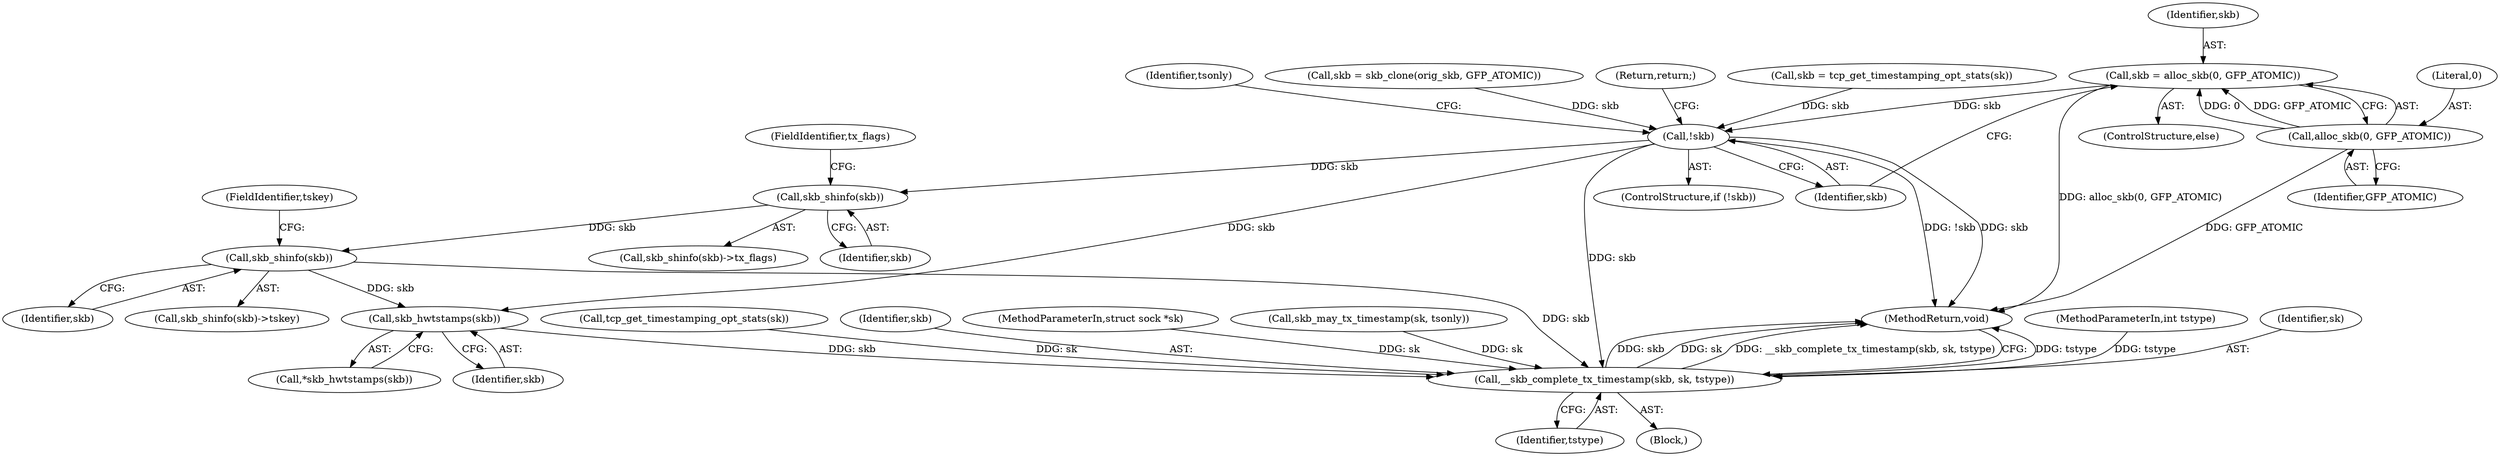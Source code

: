 digraph "0_linux_4ef1b2869447411ad3ef91ad7d4891a83c1a509a_0@pointer" {
"1000151" [label="(Call,skb = alloc_skb(0, GFP_ATOMIC))"];
"1000153" [label="(Call,alloc_skb(0, GFP_ATOMIC))"];
"1000164" [label="(Call,!skb)"];
"1000172" [label="(Call,skb_shinfo(skb))"];
"1000181" [label="(Call,skb_shinfo(skb))"];
"1000192" [label="(Call,skb_hwtstamps(skb))"];
"1000202" [label="(Call,__skb_complete_tx_timestamp(skb, sk, tstype))"];
"1000182" [label="(Identifier,skb)"];
"1000166" [label="(Return,return;)"];
"1000151" [label="(Call,skb = alloc_skb(0, GFP_ATOMIC))"];
"1000191" [label="(Call,*skb_hwtstamps(skb))"];
"1000180" [label="(Call,skb_shinfo(skb)->tskey)"];
"1000206" [label="(MethodReturn,void)"];
"1000155" [label="(Identifier,GFP_ATOMIC)"];
"1000205" [label="(Identifier,tstype)"];
"1000104" [label="(MethodParameterIn,int tstype)"];
"1000204" [label="(Identifier,sk)"];
"1000171" [label="(Call,skb_shinfo(skb)->tx_flags)"];
"1000165" [label="(Identifier,skb)"];
"1000164" [label="(Call,!skb)"];
"1000148" [label="(Call,tcp_get_timestamping_opt_stats(sk))"];
"1000203" [label="(Identifier,skb)"];
"1000146" [label="(Call,skb = tcp_get_timestamping_opt_stats(sk))"];
"1000183" [label="(FieldIdentifier,tskey)"];
"1000153" [label="(Call,alloc_skb(0, GFP_ATOMIC))"];
"1000168" [label="(Identifier,tsonly)"];
"1000103" [label="(MethodParameterIn,struct sock *sk)"];
"1000163" [label="(ControlStructure,if (!skb))"];
"1000202" [label="(Call,__skb_complete_tx_timestamp(skb, sk, tstype))"];
"1000154" [label="(Literal,0)"];
"1000192" [label="(Call,skb_hwtstamps(skb))"];
"1000152" [label="(Identifier,skb)"];
"1000174" [label="(FieldIdentifier,tx_flags)"];
"1000173" [label="(Identifier,skb)"];
"1000150" [label="(ControlStructure,else)"];
"1000105" [label="(Block,)"];
"1000158" [label="(Call,skb = skb_clone(orig_skb, GFP_ATOMIC))"];
"1000172" [label="(Call,skb_shinfo(skb))"];
"1000193" [label="(Identifier,skb)"];
"1000121" [label="(Call,skb_may_tx_timestamp(sk, tsonly))"];
"1000181" [label="(Call,skb_shinfo(skb))"];
"1000151" -> "1000150"  [label="AST: "];
"1000151" -> "1000153"  [label="CFG: "];
"1000152" -> "1000151"  [label="AST: "];
"1000153" -> "1000151"  [label="AST: "];
"1000165" -> "1000151"  [label="CFG: "];
"1000151" -> "1000206"  [label="DDG: alloc_skb(0, GFP_ATOMIC)"];
"1000153" -> "1000151"  [label="DDG: 0"];
"1000153" -> "1000151"  [label="DDG: GFP_ATOMIC"];
"1000151" -> "1000164"  [label="DDG: skb"];
"1000153" -> "1000155"  [label="CFG: "];
"1000154" -> "1000153"  [label="AST: "];
"1000155" -> "1000153"  [label="AST: "];
"1000153" -> "1000206"  [label="DDG: GFP_ATOMIC"];
"1000164" -> "1000163"  [label="AST: "];
"1000164" -> "1000165"  [label="CFG: "];
"1000165" -> "1000164"  [label="AST: "];
"1000166" -> "1000164"  [label="CFG: "];
"1000168" -> "1000164"  [label="CFG: "];
"1000164" -> "1000206"  [label="DDG: !skb"];
"1000164" -> "1000206"  [label="DDG: skb"];
"1000158" -> "1000164"  [label="DDG: skb"];
"1000146" -> "1000164"  [label="DDG: skb"];
"1000164" -> "1000172"  [label="DDG: skb"];
"1000164" -> "1000192"  [label="DDG: skb"];
"1000164" -> "1000202"  [label="DDG: skb"];
"1000172" -> "1000171"  [label="AST: "];
"1000172" -> "1000173"  [label="CFG: "];
"1000173" -> "1000172"  [label="AST: "];
"1000174" -> "1000172"  [label="CFG: "];
"1000172" -> "1000181"  [label="DDG: skb"];
"1000181" -> "1000180"  [label="AST: "];
"1000181" -> "1000182"  [label="CFG: "];
"1000182" -> "1000181"  [label="AST: "];
"1000183" -> "1000181"  [label="CFG: "];
"1000181" -> "1000192"  [label="DDG: skb"];
"1000181" -> "1000202"  [label="DDG: skb"];
"1000192" -> "1000191"  [label="AST: "];
"1000192" -> "1000193"  [label="CFG: "];
"1000193" -> "1000192"  [label="AST: "];
"1000191" -> "1000192"  [label="CFG: "];
"1000192" -> "1000202"  [label="DDG: skb"];
"1000202" -> "1000105"  [label="AST: "];
"1000202" -> "1000205"  [label="CFG: "];
"1000203" -> "1000202"  [label="AST: "];
"1000204" -> "1000202"  [label="AST: "];
"1000205" -> "1000202"  [label="AST: "];
"1000206" -> "1000202"  [label="CFG: "];
"1000202" -> "1000206"  [label="DDG: tstype"];
"1000202" -> "1000206"  [label="DDG: skb"];
"1000202" -> "1000206"  [label="DDG: sk"];
"1000202" -> "1000206"  [label="DDG: __skb_complete_tx_timestamp(skb, sk, tstype)"];
"1000148" -> "1000202"  [label="DDG: sk"];
"1000121" -> "1000202"  [label="DDG: sk"];
"1000103" -> "1000202"  [label="DDG: sk"];
"1000104" -> "1000202"  [label="DDG: tstype"];
}
